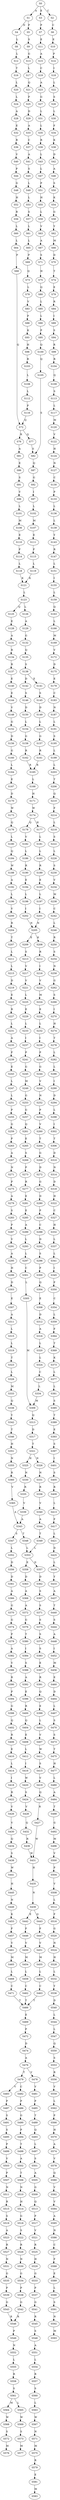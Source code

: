 strict digraph  {
	S0 -> S1 [ label = A ];
	S0 -> S2 [ label = C ];
	S0 -> S3 [ label = E ];
	S1 -> S4 [ label = D ];
	S1 -> S5 [ label = P ];
	S2 -> S6 [ label = C ];
	S3 -> S7 [ label = P ];
	S4 -> S8 [ label = L ];
	S5 -> S9 [ label = S ];
	S6 -> S10 [ label = E ];
	S7 -> S11 [ label = E ];
	S8 -> S12 [ label = L ];
	S9 -> S13 [ label = G ];
	S10 -> S14 [ label = P ];
	S11 -> S15 [ label = A ];
	S12 -> S16 [ label = T ];
	S13 -> S17 [ label = L ];
	S14 -> S18 [ label = I ];
	S15 -> S19 [ label = C ];
	S16 -> S20 [ label = L ];
	S17 -> S21 [ label = Q ];
	S18 -> S22 [ label = L ];
	S19 -> S23 [ label = A ];
	S20 -> S24 [ label = L ];
	S21 -> S25 [ label = P ];
	S22 -> S26 [ label = S ];
	S23 -> S27 [ label = G ];
	S24 -> S28 [ label = A ];
	S25 -> S29 [ label = D ];
	S26 -> S30 [ label = L ];
	S27 -> S31 [ label = L ];
	S28 -> S32 [ label = E ];
	S29 -> S33 [ label = A ];
	S30 -> S34 [ label = F ];
	S31 -> S35 [ label = L ];
	S32 -> S36 [ label = R ];
	S33 -> S37 [ label = C ];
	S34 -> S38 [ label = K ];
	S35 -> S39 [ label = R ];
	S36 -> S40 [ label = V ];
	S37 -> S41 [ label = A ];
	S38 -> S42 [ label = D ];
	S39 -> S43 [ label = L ];
	S40 -> S44 [ label = P ];
	S41 -> S45 [ label = S ];
	S42 -> S46 [ label = A ];
	S43 -> S47 [ label = L ];
	S44 -> S48 [ label = G ];
	S45 -> S49 [ label = L ];
	S46 -> S50 [ label = S ];
	S47 -> S51 [ label = P ];
	S48 -> S52 [ label = H ];
	S49 -> S53 [ label = L ];
	S50 -> S54 [ label = K ];
	S51 -> S55 [ label = H ];
	S52 -> S56 [ label = R ];
	S53 -> S57 [ label = S ];
	S54 -> S58 [ label = G ];
	S55 -> S59 [ label = L ];
	S56 -> S60 [ label = L ];
	S57 -> S61 [ label = L ];
	S58 -> S62 [ label = Y ];
	S59 -> S63 [ label = V ];
	S60 -> S64 [ label = L ];
	S61 -> S65 [ label = L ];
	S62 -> S66 [ label = M ];
	S63 -> S67 [ label = A ];
	S64 -> S68 [ label = P ];
	S65 -> S69 [ label = P ];
	S66 -> S70 [ label = D ];
	S67 -> S71 [ label = S ];
	S68 -> S72 [ label = Q ];
	S69 -> S73 [ label = Q ];
	S70 -> S74 [ label = T ];
	S71 -> S75 [ label = H ];
	S72 -> S76 [ label = R ];
	S72 -> S77 [ label = Q ];
	S73 -> S78 [ label = L ];
	S74 -> S79 [ label = E ];
	S75 -> S80 [ label = Q ];
	S76 -> S81 [ label = A ];
	S77 -> S82 [ label = S ];
	S78 -> S83 [ label = V ];
	S79 -> S84 [ label = R ];
	S80 -> S85 [ label = L ];
	S81 -> S86 [ label = E ];
	S82 -> S87 [ label = Q ];
	S83 -> S88 [ label = P ];
	S84 -> S89 [ label = I ];
	S85 -> S90 [ label = L ];
	S86 -> S91 [ label = S ];
	S87 -> S92 [ label = G ];
	S88 -> S93 [ label = K ];
	S89 -> S94 [ label = S ];
	S90 -> S95 [ label = P ];
	S91 -> S96 [ label = V ];
	S92 -> S97 [ label = I ];
	S93 -> S98 [ label = H ];
	S94 -> S99 [ label = R ];
	S95 -> S100 [ label = Q ];
	S96 -> S101 [ label = L ];
	S97 -> S102 [ label = L ];
	S98 -> S103 [ label = R ];
	S99 -> S104 [ label = R ];
	S100 -> S105 [ label = Q ];
	S101 -> S106 [ label = M ];
	S102 -> S107 [ label = M ];
	S103 -> S108 [ label = L ];
	S104 -> S109 [ label = Q ];
	S105 -> S82 [ label = S ];
	S106 -> S110 [ label = E ];
	S107 -> S111 [ label = E ];
	S108 -> S112 [ label = L ];
	S109 -> S113 [ label = S ];
	S110 -> S114 [ label = F ];
	S111 -> S115 [ label = F ];
	S112 -> S116 [ label = P ];
	S113 -> S117 [ label = L ];
	S114 -> S118 [ label = L ];
	S115 -> S119 [ label = L ];
	S116 -> S72 [ label = Q ];
	S117 -> S120 [ label = M ];
	S118 -> S121 [ label = K ];
	S119 -> S121 [ label = K ];
	S120 -> S122 [ label = V ];
	S121 -> S123 [ label = L ];
	S122 -> S124 [ label = H ];
	S123 -> S125 [ label = Q ];
	S123 -> S126 [ label = L ];
	S124 -> S127 [ label = N ];
	S125 -> S128 [ label = E ];
	S126 -> S129 [ label = A ];
	S127 -> S130 [ label = C ];
	S128 -> S131 [ label = A ];
	S129 -> S132 [ label = G ];
	S130 -> S133 [ label = P ];
	S131 -> S134 [ label = R ];
	S132 -> S135 [ label = Q ];
	S133 -> S136 [ label = L ];
	S134 -> S137 [ label = R ];
	S135 -> S138 [ label = S ];
	S136 -> S139 [ label = L ];
	S137 -> S140 [ label = E ];
	S138 -> S141 [ label = E ];
	S138 -> S142 [ label = D ];
	S139 -> S143 [ label = Y ];
	S140 -> S144 [ label = E ];
	S141 -> S145 [ label = S ];
	S142 -> S146 [ label = S ];
	S143 -> S147 [ label = R ];
	S144 -> S148 [ label = V ];
	S145 -> S149 [ label = D ];
	S146 -> S150 [ label = D ];
	S147 -> S151 [ label = L ];
	S148 -> S152 [ label = G ];
	S149 -> S153 [ label = L ];
	S150 -> S154 [ label = L ];
	S151 -> S155 [ label = I ];
	S152 -> S156 [ label = D ];
	S153 -> S157 [ label = G ];
	S154 -> S158 [ label = G ];
	S155 -> S159 [ label = L ];
	S156 -> S160 [ label = G ];
	S157 -> S161 [ label = R ];
	S158 -> S162 [ label = R ];
	S159 -> S163 [ label = Q ];
	S160 -> S164 [ label = L ];
	S161 -> S165 [ label = R ];
	S162 -> S165 [ label = R ];
	S163 -> S166 [ label = L ];
	S164 -> S167 [ label = E ];
	S165 -> S168 [ label = L ];
	S166 -> S169 [ label = M ];
	S167 -> S170 [ label = D ];
	S168 -> S171 [ label = H ];
	S169 -> S172 [ label = V ];
	S170 -> S173 [ label = W ];
	S171 -> S174 [ label = W ];
	S172 -> S175 [ label = D ];
	S173 -> S176 [ label = Q ];
	S174 -> S177 [ label = H ];
	S174 -> S178 [ label = Q ];
	S175 -> S179 [ label = E ];
	S176 -> S180 [ label = L ];
	S177 -> S181 [ label = L ];
	S178 -> S182 [ label = V ];
	S179 -> S183 [ label = C ];
	S180 -> S184 [ label = Q ];
	S181 -> S185 [ label = L ];
	S182 -> S186 [ label = L ];
	S183 -> S187 [ label = N ];
	S184 -> S188 [ label = W ];
	S185 -> S189 [ label = R ];
	S186 -> S190 [ label = R ];
	S187 -> S191 [ label = L ];
	S188 -> S192 [ label = A ];
	S189 -> S193 [ label = E ];
	S190 -> S194 [ label = E ];
	S191 -> S195 [ label = S ];
	S192 -> S196 [ label = L ];
	S193 -> S197 [ label = L ];
	S194 -> S198 [ label = L ];
	S195 -> S199 [ label = L ];
	S196 -> S200 [ label = V ];
	S197 -> S201 [ label = I ];
	S198 -> S202 [ label = I ];
	S199 -> S203 [ label = L ];
	S200 -> S204 [ label = R ];
	S201 -> S205 [ label = N ];
	S202 -> S205 [ label = N ];
	S203 -> S206 [ label = T ];
	S204 -> S207 [ label = T ];
	S205 -> S208 [ label = K ];
	S205 -> S209 [ label = E ];
	S206 -> S210 [ label = Q ];
	S207 -> S211 [ label = L ];
	S208 -> S212 [ label = R ];
	S209 -> S213 [ label = S ];
	S210 -> S214 [ label = F ];
	S211 -> S215 [ label = L ];
	S212 -> S216 [ label = I ];
	S213 -> S217 [ label = V ];
	S214 -> S218 [ label = L ];
	S215 -> S219 [ label = D ];
	S216 -> S220 [ label = V ];
	S217 -> S221 [ label = V ];
	S218 -> S222 [ label = S ];
	S219 -> S223 [ label = E ];
	S220 -> S224 [ label = M ];
	S221 -> S225 [ label = L ];
	S222 -> S226 [ label = L ];
	S223 -> S227 [ label = R ];
	S224 -> S228 [ label = E ];
	S225 -> S229 [ label = E ];
	S226 -> S230 [ label = S ];
	S227 -> S231 [ label = L ];
	S228 -> S232 [ label = L ];
	S229 -> S233 [ label = L ];
	S230 -> S234 [ label = V ];
	S231 -> S235 [ label = A ];
	S232 -> S236 [ label = I ];
	S233 -> S237 [ label = I ];
	S234 -> S238 [ label = M ];
	S235 -> S239 [ label = F ];
	S236 -> S240 [ label = P ];
	S237 -> S241 [ label = P ];
	S238 -> S242 [ label = C ];
	S239 -> S243 [ label = E ];
	S240 -> S244 [ label = G ];
	S241 -> S245 [ label = G ];
	S242 -> S246 [ label = L ];
	S243 -> S247 [ label = L ];
	S244 -> S248 [ label = V ];
	S245 -> S249 [ label = M ];
	S246 -> S250 [ label = R ];
	S247 -> S251 [ label = L ];
	S248 -> S252 [ label = N ];
	S249 -> S253 [ label = G ];
	S250 -> S254 [ label = S ];
	S251 -> S255 [ label = P ];
	S252 -> S256 [ label = P ];
	S253 -> S257 [ label = G ];
	S254 -> S258 [ label = N ];
	S255 -> S259 [ label = G ];
	S256 -> S260 [ label = V ];
	S257 -> S261 [ label = Q ];
	S258 -> S262 [ label = G ];
	S259 -> S263 [ label = P ];
	S260 -> S264 [ label = T ];
	S261 -> S265 [ label = E ];
	S262 -> S266 [ label = S ];
	S263 -> S267 [ label = A ];
	S264 -> S268 [ label = G ];
	S265 -> S269 [ label = S ];
	S266 -> S270 [ label = I ];
	S267 -> S271 [ label = N ];
	S268 -> S272 [ label = D ];
	S269 -> S273 [ label = P ];
	S270 -> S274 [ label = H ];
	S271 -> S275 [ label = P ];
	S272 -> S276 [ label = G ];
	S273 -> S277 [ label = R ];
	S274 -> S278 [ label = T ];
	S275 -> S279 [ label = A ];
	S276 -> S280 [ label = D ];
	S277 -> S281 [ label = E ];
	S278 -> S282 [ label = L ];
	S279 -> S283 [ label = S ];
	S280 -> S284 [ label = P ];
	S281 -> S285 [ label = E ];
	S282 -> S286 [ label = L ];
	S283 -> S287 [ label = P ];
	S284 -> S288 [ label = C ];
	S285 -> S289 [ label = A ];
	S286 -> S290 [ label = I ];
	S287 -> S291 [ label = V ];
	S288 -> S292 [ label = D ];
	S289 -> S293 [ label = L ];
	S290 -> S294 [ label = D ];
	S291 -> S295 [ label = A ];
	S292 -> S296 [ label = S ];
	S293 -> S297 [ label = L ];
	S294 -> S298 [ label = L ];
	S295 -> S299 [ label = H ];
	S296 -> S300 [ label = P ];
	S297 -> S301 [ label = C ];
	S298 -> S302 [ label = I ];
	S299 -> S303 [ label = D ];
	S300 -> S304 [ label = Q ];
	S301 -> S305 [ label = L ];
	S302 -> S306 [ label = T ];
	S303 -> S307 [ label = E ];
	S304 -> S308 [ label = E ];
	S305 -> S309 [ label = M ];
	S306 -> S310 [ label = D ];
	S307 -> S311 [ label = A ];
	S308 -> S312 [ label = D ];
	S309 -> S313 [ label = Q ];
	S310 -> S314 [ label = N ];
	S311 -> S315 [ label = L ];
	S312 -> S316 [ label = A ];
	S313 -> S317 [ label = D ];
	S314 -> S318 [ label = D ];
	S315 -> S319 [ label = L ];
	S316 -> S320 [ label = L ];
	S317 -> S321 [ label = T ];
	S318 -> S322 [ label = H ];
	S319 -> S323 [ label = T ];
	S320 -> S324 [ label = L ];
	S321 -> S325 [ label = H ];
	S321 -> S326 [ label = N ];
	S322 -> S327 [ label = C ];
	S323 -> S328 [ label = L ];
	S324 -> S329 [ label = C ];
	S325 -> S330 [ label = N ];
	S326 -> S331 [ label = N ];
	S327 -> S332 [ label = H ];
	S328 -> S333 [ label = M ];
	S329 -> S334 [ label = L ];
	S330 -> S335 [ label = R ];
	S331 -> S336 [ label = R ];
	S332 -> S337 [ label = L ];
	S333 -> S338 [ label = Q ];
	S334 -> S309 [ label = M ];
	S335 -> S339 [ label = V ];
	S336 -> S340 [ label = V ];
	S337 -> S341 [ label = L ];
	S338 -> S342 [ label = Y ];
	S339 -> S343 [ label = A ];
	S340 -> S344 [ label = A ];
	S341 -> S345 [ label = I ];
	S342 -> S346 [ label = T ];
	S343 -> S347 [ label = S ];
	S343 -> S348 [ label = T ];
	S344 -> S349 [ label = T ];
	S345 -> S350 [ label = F ];
	S346 -> S351 [ label = H ];
	S347 -> S352 [ label = L ];
	S348 -> S353 [ label = L ];
	S349 -> S353 [ label = L ];
	S350 -> S354 [ label = C ];
	S351 -> S355 [ label = N ];
	S352 -> S356 [ label = D ];
	S353 -> S357 [ label = D ];
	S353 -> S358 [ label = E ];
	S354 -> S359 [ label = L ];
	S355 -> S360 [ label = R ];
	S356 -> S361 [ label = D ];
	S357 -> S362 [ label = D ];
	S358 -> S363 [ label = D ];
	S359 -> S364 [ label = F ];
	S360 -> S365 [ label = V ];
	S361 -> S366 [ label = A ];
	S362 -> S367 [ label = S ];
	S363 -> S368 [ label = A ];
	S364 -> S369 [ label = T ];
	S365 -> S343 [ label = A ];
	S366 -> S370 [ label = G ];
	S367 -> S371 [ label = S ];
	S368 -> S372 [ label = A ];
	S369 -> S373 [ label = K ];
	S370 -> S374 [ label = G ];
	S371 -> S375 [ label = S ];
	S372 -> S376 [ label = G ];
	S373 -> S377 [ label = L ];
	S374 -> S378 [ label = P ];
	S375 -> S379 [ label = S ];
	S376 -> S380 [ label = T ];
	S377 -> S381 [ label = L ];
	S378 -> S382 [ label = A ];
	S379 -> S383 [ label = S ];
	S380 -> S384 [ label = I ];
	S381 -> S385 [ label = S ];
	S382 -> S386 [ label = V ];
	S383 -> S387 [ label = E ];
	S384 -> S388 [ label = S ];
	S385 -> S389 [ label = T ];
	S386 -> S390 [ label = R ];
	S387 -> S391 [ label = R ];
	S388 -> S392 [ label = A ];
	S389 -> S393 [ label = E ];
	S390 -> S394 [ label = P ];
	S391 -> S395 [ label = Q ];
	S392 -> S396 [ label = E ];
	S393 -> S397 [ label = S ];
	S394 -> S398 [ label = G ];
	S395 -> S399 [ label = E ];
	S396 -> S400 [ label = R ];
	S397 -> S401 [ label = I ];
	S398 -> S402 [ label = Q ];
	S399 -> S403 [ label = L ];
	S400 -> S404 [ label = Q ];
	S401 -> S405 [ label = S ];
	S402 -> S406 [ label = R ];
	S403 -> S407 [ label = V ];
	S404 -> S408 [ label = E ];
	S405 -> S409 [ label = R ];
	S406 -> S410 [ label = E ];
	S407 -> S411 [ label = W ];
	S408 -> S412 [ label = L ];
	S409 -> S413 [ label = L ];
	S410 -> S414 [ label = L ];
	S411 -> S415 [ label = S ];
	S412 -> S416 [ label = I ];
	S413 -> S417 [ label = F ];
	S414 -> S418 [ label = I ];
	S415 -> S419 [ label = V ];
	S416 -> S420 [ label = W ];
	S417 -> S421 [ label = L ];
	S418 -> S422 [ label = R ];
	S419 -> S423 [ label = Q ];
	S420 -> S424 [ label = S ];
	S421 -> S425 [ label = D ];
	S422 -> S426 [ label = V ];
	S423 -> S427 [ label = R ];
	S424 -> S428 [ label = V ];
	S425 -> S429 [ label = L ];
	S426 -> S430 [ label = V ];
	S427 -> S431 [ label = W ];
	S428 -> S432 [ label = Q ];
	S429 -> S433 [ label = Y ];
	S430 -> S434 [ label = Q ];
	S431 -> S435 [ label = H ];
	S432 -> S436 [ label = R ];
	S433 -> S437 [ label = A ];
	S434 -> S438 [ label = S ];
	S435 -> S439 [ label = N ];
	S436 -> S431 [ label = W ];
	S437 -> S440 [ label = T ];
	S438 -> S441 [ label = W ];
	S439 -> S442 [ label = E ];
	S439 -> S443 [ label = Q ];
	S440 -> S444 [ label = S ];
	S441 -> S445 [ label = H ];
	S442 -> S446 [ label = F ];
	S443 -> S447 [ label = F ];
	S444 -> S448 [ label = A ];
	S445 -> S449 [ label = N ];
	S446 -> S450 [ label = V ];
	S447 -> S451 [ label = V ];
	S448 -> S452 [ label = I ];
	S449 -> S453 [ label = K ];
	S450 -> S454 [ label = M ];
	S451 -> S455 [ label = M ];
	S452 -> S456 [ label = M ];
	S453 -> S457 [ label = F ];
	S454 -> S458 [ label = L ];
	S455 -> S459 [ label = L ];
	S456 -> S460 [ label = E ];
	S457 -> S461 [ label = V ];
	S458 -> S462 [ label = C ];
	S459 -> S463 [ label = C ];
	S460 -> S464 [ label = D ];
	S461 -> S465 [ label = M ];
	S462 -> S466 [ label = T ];
	S463 -> S466 [ label = T ];
	S464 -> S467 [ label = L ];
	S465 -> S468 [ label = L ];
	S466 -> S469 [ label = E ];
	S467 -> S470 [ label = S ];
	S468 -> S471 [ label = C ];
	S469 -> S472 [ label = P ];
	S470 -> S473 [ label = S ];
	S471 -> S466 [ label = T ];
	S472 -> S474 [ label = D ];
	S473 -> S475 [ label = T ];
	S474 -> S476 [ label = A ];
	S475 -> S477 [ label = H ];
	S476 -> S478 [ label = V ];
	S476 -> S479 [ label = T ];
	S477 -> S480 [ label = L ];
	S478 -> S481 [ label = V ];
	S479 -> S482 [ label = C ];
	S479 -> S483 [ label = V ];
	S480 -> S484 [ label = A ];
	S481 -> S485 [ label = P ];
	S482 -> S486 [ label = P ];
	S483 -> S487 [ label = P ];
	S484 -> S488 [ label = T ];
	S485 -> S489 [ label = T ];
	S486 -> S490 [ label = G ];
	S487 -> S491 [ label = S ];
	S488 -> S492 [ label = G ];
	S489 -> S493 [ label = Q ];
	S490 -> S494 [ label = P ];
	S491 -> S495 [ label = S ];
	S492 -> S496 [ label = M ];
	S493 -> S497 [ label = L ];
	S494 -> S498 [ label = T ];
	S495 -> S499 [ label = P ];
	S496 -> S500 [ label = V ];
	S497 -> S501 [ label = S ];
	S498 -> S502 [ label = A ];
	S499 -> S503 [ label = V ];
	S500 -> S504 [ label = P ];
	S501 -> S505 [ label = A ];
	S502 -> S506 [ label = T ];
	S503 -> S507 [ label = P ];
	S504 -> S508 [ label = V ];
	S505 -> S509 [ label = G ];
	S506 -> S510 [ label = N ];
	S507 -> S511 [ label = N ];
	S508 -> S512 [ label = L ];
	S509 -> S513 [ label = Q ];
	S510 -> S514 [ label = H ];
	S511 -> S515 [ label = R ];
	S512 -> S516 [ label = F ];
	S513 -> S517 [ label = P ];
	S514 -> S518 [ label = G ];
	S515 -> S519 [ label = S ];
	S516 -> S520 [ label = G ];
	S517 -> S521 [ label = V ];
	S518 -> S522 [ label = S ];
	S519 -> S523 [ label = A ];
	S520 -> S524 [ label = N ];
	S521 -> S525 [ label = R ];
	S522 -> S526 [ label = R ];
	S523 -> S527 [ label = R ];
	S524 -> S528 [ label = H ];
	S525 -> S529 [ label = H ];
	S526 -> S530 [ label = N ];
	S527 -> S531 [ label = N ];
	S528 -> S532 [ label = L ];
	S529 -> S533 [ label = G ];
	S530 -> S534 [ label = G ];
	S531 -> S535 [ label = G ];
	S532 -> S536 [ label = Y ];
	S533 -> S537 [ label = P ];
	S534 -> S538 [ label = P ];
	S535 -> S539 [ label = P ];
	S536 -> S540 [ label = D ];
	S537 -> S541 [ label = G ];
	S538 -> S542 [ label = G ];
	S539 -> S543 [ label = G ];
	S540 -> S544 [ label = L ];
	S541 -> S545 [ label = R ];
	S542 -> S546 [ label = R ];
	S543 -> S546 [ label = R ];
	S544 -> S547 [ label = L ];
	S545 -> S548 [ label = S ];
	S546 -> S549 [ label = P ];
	S547 -> S550 [ label = Q ];
	S548 -> S551 [ label = A ];
	S549 -> S552 [ label = N ];
	S550 -> S553 [ label = S ];
	S551 -> S554 [ label = L ];
	S552 -> S555 [ label = L ];
	S553 -> S556 [ label = R ];
	S554 -> S557 [ label = R ];
	S555 -> S558 [ label = R ];
	S556 -> S559 [ label = V ];
	S557 -> S560 [ label = S ];
	S558 -> S561 [ label = S ];
	S559 -> S562 [ label = L ];
	S560 -> S563 [ label = L ];
	S561 -> S564 [ label = M ];
	S561 -> S565 [ label = L ];
	S562 -> S566 [ label = P ];
	S563 -> S567 [ label = W ];
	S564 -> S568 [ label = W ];
	S565 -> S569 [ label = W ];
	S566 -> S570 [ label = H ];
	S567 -> S571 [ label = N ];
	S568 -> S572 [ label = S ];
	S569 -> S573 [ label = S ];
	S570 -> S574 [ label = A ];
	S571 -> S575 [ label = M ];
	S572 -> S576 [ label = M ];
	S573 -> S577 [ label = M ];
	S574 -> S578 [ label = V ];
	S575 -> S579 [ label = R ];
	S578 -> S580 [ label = Q ];
	S579 -> S581 [ label = E ];
	S580 -> S582 [ label = V ];
	S581 -> S583 [ label = M ];
	S582 -> S584 [ label = V ];
	S584 -> S585 [ label = A ];
	S585 -> S586 [ label = N ];
	S586 -> S587 [ label = C ];
	S587 -> S588 [ label = F ];
	S588 -> S589 [ label = E ];
	S589 -> S590 [ label = L ];
	S590 -> S591 [ label = S ];
	S591 -> S592 [ label = N ];
	S592 -> S593 [ label = M ];
}
